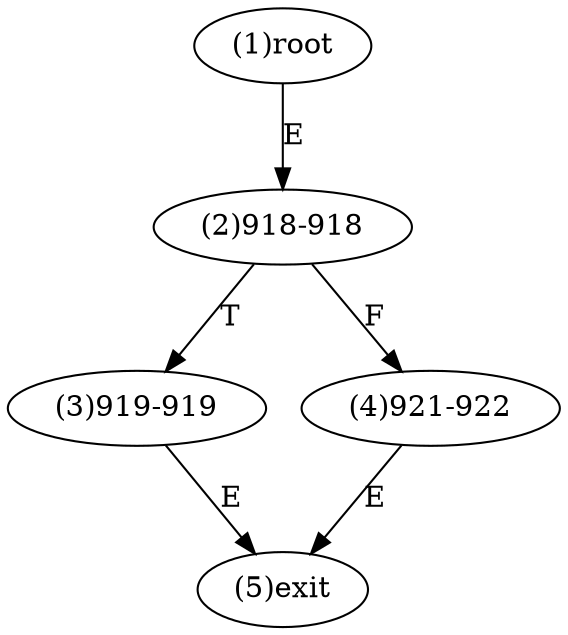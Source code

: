 digraph "" { 
1[ label="(1)root"];
2[ label="(2)918-918"];
3[ label="(3)919-919"];
4[ label="(4)921-922"];
5[ label="(5)exit"];
1->2[ label="E"];
2->4[ label="F"];
2->3[ label="T"];
3->5[ label="E"];
4->5[ label="E"];
}